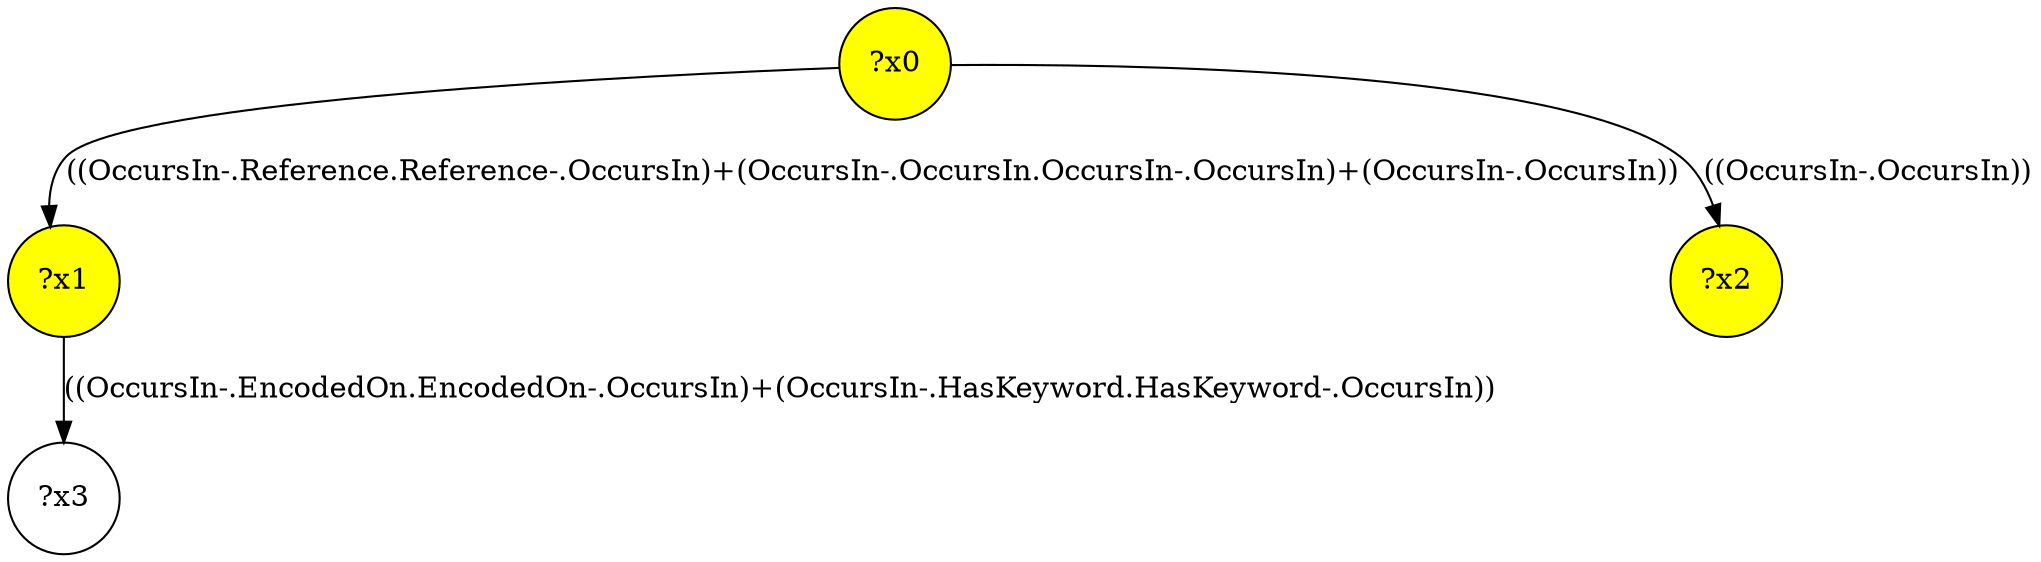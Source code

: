digraph g {
	x1 [fillcolor="yellow", style="filled," shape=circle, label="?x1"];
	x0 [fillcolor="yellow", style="filled," shape=circle, label="?x0"];
	x2 [fillcolor="yellow", style="filled," shape=circle, label="?x2"];
	x0 -> x1 [label="((OccursIn-.Reference.Reference-.OccursIn)+(OccursIn-.OccursIn.OccursIn-.OccursIn)+(OccursIn-.OccursIn))"];
	x0 -> x2 [label="((OccursIn-.OccursIn))"];
	x3 [shape=circle, label="?x3"];
	x1 -> x3 [label="((OccursIn-.EncodedOn.EncodedOn-.OccursIn)+(OccursIn-.HasKeyword.HasKeyword-.OccursIn))"];
}
